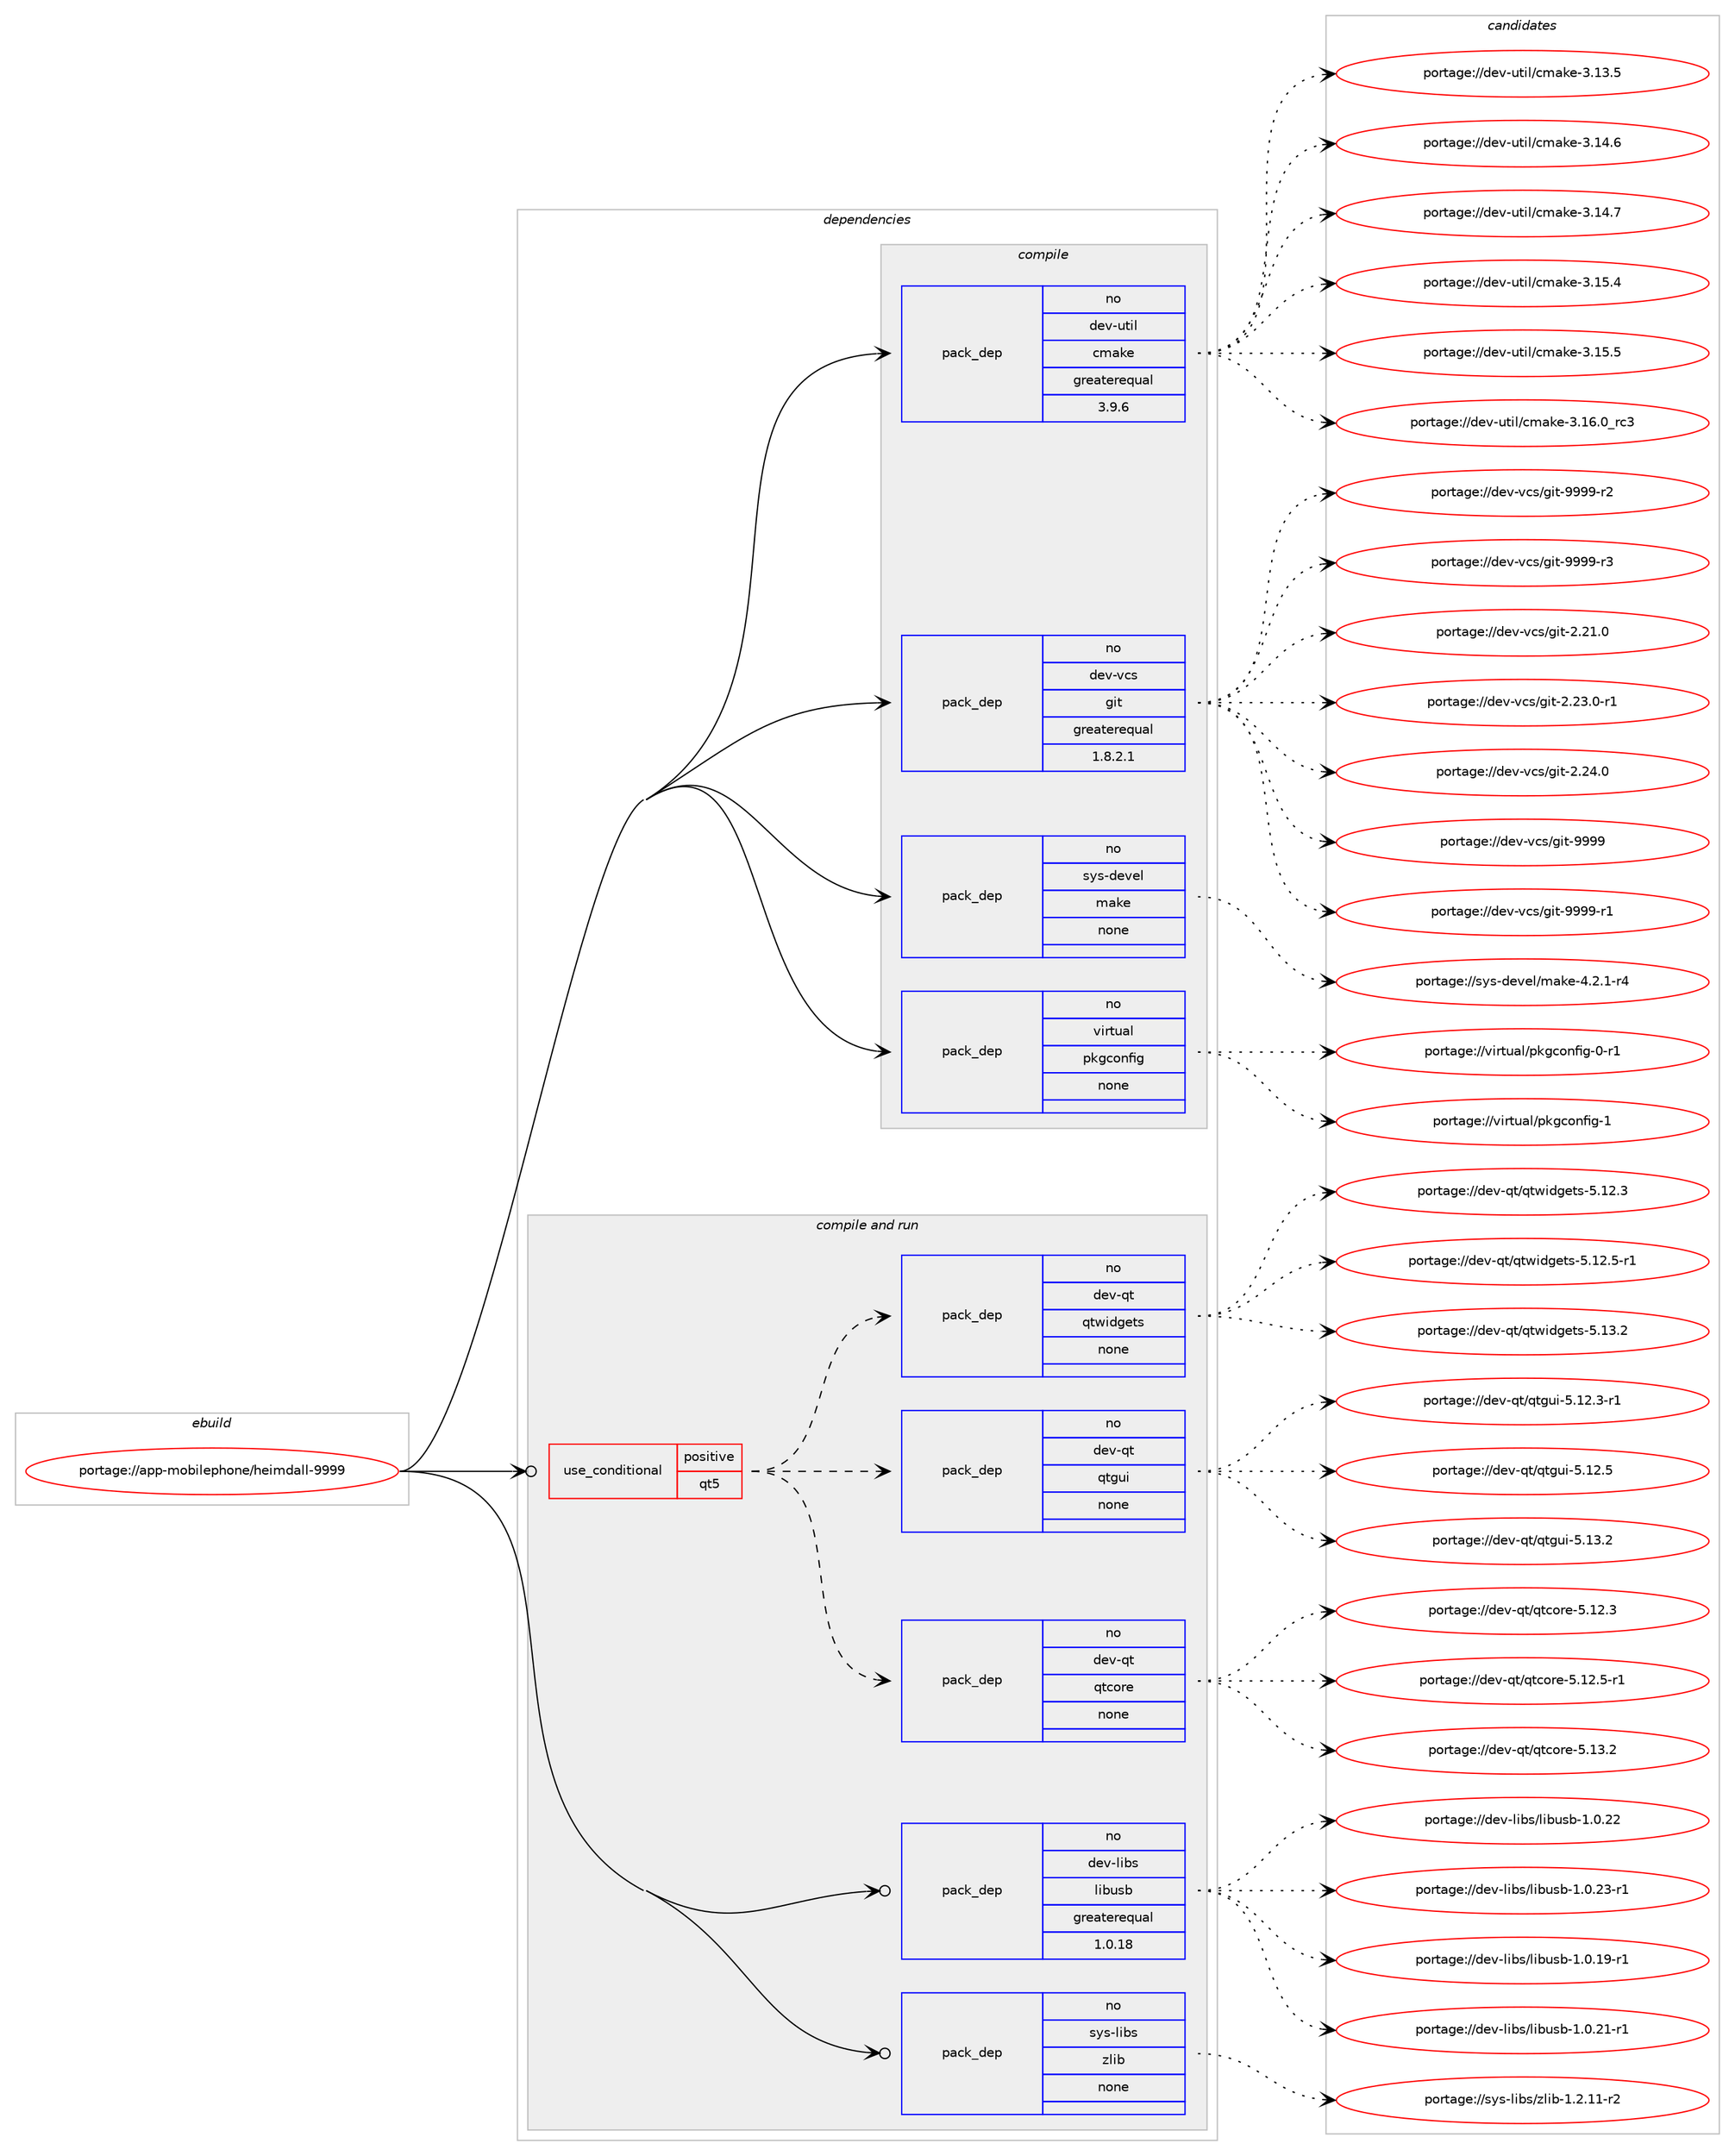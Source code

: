 digraph prolog {

# *************
# Graph options
# *************

newrank=true;
concentrate=true;
compound=true;
graph [rankdir=LR,fontname=Helvetica,fontsize=10,ranksep=1.5];#, ranksep=2.5, nodesep=0.2];
edge  [arrowhead=vee];
node  [fontname=Helvetica,fontsize=10];

# **********
# The ebuild
# **********

subgraph cluster_leftcol {
color=gray;
rank=same;
label=<<i>ebuild</i>>;
id [label="portage://app-mobilephone/heimdall-9999", color=red, width=4, href="../app-mobilephone/heimdall-9999.svg"];
}

# ****************
# The dependencies
# ****************

subgraph cluster_midcol {
color=gray;
label=<<i>dependencies</i>>;
subgraph cluster_compile {
fillcolor="#eeeeee";
style=filled;
label=<<i>compile</i>>;
subgraph pack27107 {
dependency36987 [label=<<TABLE BORDER="0" CELLBORDER="1" CELLSPACING="0" CELLPADDING="4" WIDTH="220"><TR><TD ROWSPAN="6" CELLPADDING="30">pack_dep</TD></TR><TR><TD WIDTH="110">no</TD></TR><TR><TD>dev-util</TD></TR><TR><TD>cmake</TD></TR><TR><TD>greaterequal</TD></TR><TR><TD>3.9.6</TD></TR></TABLE>>, shape=none, color=blue];
}
id:e -> dependency36987:w [weight=20,style="solid",arrowhead="vee"];
subgraph pack27108 {
dependency36988 [label=<<TABLE BORDER="0" CELLBORDER="1" CELLSPACING="0" CELLPADDING="4" WIDTH="220"><TR><TD ROWSPAN="6" CELLPADDING="30">pack_dep</TD></TR><TR><TD WIDTH="110">no</TD></TR><TR><TD>dev-vcs</TD></TR><TR><TD>git</TD></TR><TR><TD>greaterequal</TD></TR><TR><TD>1.8.2.1</TD></TR></TABLE>>, shape=none, color=blue];
}
id:e -> dependency36988:w [weight=20,style="solid",arrowhead="vee"];
subgraph pack27109 {
dependency36989 [label=<<TABLE BORDER="0" CELLBORDER="1" CELLSPACING="0" CELLPADDING="4" WIDTH="220"><TR><TD ROWSPAN="6" CELLPADDING="30">pack_dep</TD></TR><TR><TD WIDTH="110">no</TD></TR><TR><TD>sys-devel</TD></TR><TR><TD>make</TD></TR><TR><TD>none</TD></TR><TR><TD></TD></TR></TABLE>>, shape=none, color=blue];
}
id:e -> dependency36989:w [weight=20,style="solid",arrowhead="vee"];
subgraph pack27110 {
dependency36990 [label=<<TABLE BORDER="0" CELLBORDER="1" CELLSPACING="0" CELLPADDING="4" WIDTH="220"><TR><TD ROWSPAN="6" CELLPADDING="30">pack_dep</TD></TR><TR><TD WIDTH="110">no</TD></TR><TR><TD>virtual</TD></TR><TR><TD>pkgconfig</TD></TR><TR><TD>none</TD></TR><TR><TD></TD></TR></TABLE>>, shape=none, color=blue];
}
id:e -> dependency36990:w [weight=20,style="solid",arrowhead="vee"];
}
subgraph cluster_compileandrun {
fillcolor="#eeeeee";
style=filled;
label=<<i>compile and run</i>>;
subgraph cond9256 {
dependency36991 [label=<<TABLE BORDER="0" CELLBORDER="1" CELLSPACING="0" CELLPADDING="4"><TR><TD ROWSPAN="3" CELLPADDING="10">use_conditional</TD></TR><TR><TD>positive</TD></TR><TR><TD>qt5</TD></TR></TABLE>>, shape=none, color=red];
subgraph pack27111 {
dependency36992 [label=<<TABLE BORDER="0" CELLBORDER="1" CELLSPACING="0" CELLPADDING="4" WIDTH="220"><TR><TD ROWSPAN="6" CELLPADDING="30">pack_dep</TD></TR><TR><TD WIDTH="110">no</TD></TR><TR><TD>dev-qt</TD></TR><TR><TD>qtcore</TD></TR><TR><TD>none</TD></TR><TR><TD></TD></TR></TABLE>>, shape=none, color=blue];
}
dependency36991:e -> dependency36992:w [weight=20,style="dashed",arrowhead="vee"];
subgraph pack27112 {
dependency36993 [label=<<TABLE BORDER="0" CELLBORDER="1" CELLSPACING="0" CELLPADDING="4" WIDTH="220"><TR><TD ROWSPAN="6" CELLPADDING="30">pack_dep</TD></TR><TR><TD WIDTH="110">no</TD></TR><TR><TD>dev-qt</TD></TR><TR><TD>qtgui</TD></TR><TR><TD>none</TD></TR><TR><TD></TD></TR></TABLE>>, shape=none, color=blue];
}
dependency36991:e -> dependency36993:w [weight=20,style="dashed",arrowhead="vee"];
subgraph pack27113 {
dependency36994 [label=<<TABLE BORDER="0" CELLBORDER="1" CELLSPACING="0" CELLPADDING="4" WIDTH="220"><TR><TD ROWSPAN="6" CELLPADDING="30">pack_dep</TD></TR><TR><TD WIDTH="110">no</TD></TR><TR><TD>dev-qt</TD></TR><TR><TD>qtwidgets</TD></TR><TR><TD>none</TD></TR><TR><TD></TD></TR></TABLE>>, shape=none, color=blue];
}
dependency36991:e -> dependency36994:w [weight=20,style="dashed",arrowhead="vee"];
}
id:e -> dependency36991:w [weight=20,style="solid",arrowhead="odotvee"];
subgraph pack27114 {
dependency36995 [label=<<TABLE BORDER="0" CELLBORDER="1" CELLSPACING="0" CELLPADDING="4" WIDTH="220"><TR><TD ROWSPAN="6" CELLPADDING="30">pack_dep</TD></TR><TR><TD WIDTH="110">no</TD></TR><TR><TD>dev-libs</TD></TR><TR><TD>libusb</TD></TR><TR><TD>greaterequal</TD></TR><TR><TD>1.0.18</TD></TR></TABLE>>, shape=none, color=blue];
}
id:e -> dependency36995:w [weight=20,style="solid",arrowhead="odotvee"];
subgraph pack27115 {
dependency36996 [label=<<TABLE BORDER="0" CELLBORDER="1" CELLSPACING="0" CELLPADDING="4" WIDTH="220"><TR><TD ROWSPAN="6" CELLPADDING="30">pack_dep</TD></TR><TR><TD WIDTH="110">no</TD></TR><TR><TD>sys-libs</TD></TR><TR><TD>zlib</TD></TR><TR><TD>none</TD></TR><TR><TD></TD></TR></TABLE>>, shape=none, color=blue];
}
id:e -> dependency36996:w [weight=20,style="solid",arrowhead="odotvee"];
}
subgraph cluster_run {
fillcolor="#eeeeee";
style=filled;
label=<<i>run</i>>;
}
}

# **************
# The candidates
# **************

subgraph cluster_choices {
rank=same;
color=gray;
label=<<i>candidates</i>>;

subgraph choice27107 {
color=black;
nodesep=1;
choiceportage1001011184511711610510847991099710710145514649514653 [label="portage://dev-util/cmake-3.13.5", color=red, width=4,href="../dev-util/cmake-3.13.5.svg"];
choiceportage1001011184511711610510847991099710710145514649524654 [label="portage://dev-util/cmake-3.14.6", color=red, width=4,href="../dev-util/cmake-3.14.6.svg"];
choiceportage1001011184511711610510847991099710710145514649524655 [label="portage://dev-util/cmake-3.14.7", color=red, width=4,href="../dev-util/cmake-3.14.7.svg"];
choiceportage1001011184511711610510847991099710710145514649534652 [label="portage://dev-util/cmake-3.15.4", color=red, width=4,href="../dev-util/cmake-3.15.4.svg"];
choiceportage1001011184511711610510847991099710710145514649534653 [label="portage://dev-util/cmake-3.15.5", color=red, width=4,href="../dev-util/cmake-3.15.5.svg"];
choiceportage1001011184511711610510847991099710710145514649544648951149951 [label="portage://dev-util/cmake-3.16.0_rc3", color=red, width=4,href="../dev-util/cmake-3.16.0_rc3.svg"];
dependency36987:e -> choiceportage1001011184511711610510847991099710710145514649514653:w [style=dotted,weight="100"];
dependency36987:e -> choiceportage1001011184511711610510847991099710710145514649524654:w [style=dotted,weight="100"];
dependency36987:e -> choiceportage1001011184511711610510847991099710710145514649524655:w [style=dotted,weight="100"];
dependency36987:e -> choiceportage1001011184511711610510847991099710710145514649534652:w [style=dotted,weight="100"];
dependency36987:e -> choiceportage1001011184511711610510847991099710710145514649534653:w [style=dotted,weight="100"];
dependency36987:e -> choiceportage1001011184511711610510847991099710710145514649544648951149951:w [style=dotted,weight="100"];
}
subgraph choice27108 {
color=black;
nodesep=1;
choiceportage10010111845118991154710310511645504650494648 [label="portage://dev-vcs/git-2.21.0", color=red, width=4,href="../dev-vcs/git-2.21.0.svg"];
choiceportage100101118451189911547103105116455046505146484511449 [label="portage://dev-vcs/git-2.23.0-r1", color=red, width=4,href="../dev-vcs/git-2.23.0-r1.svg"];
choiceportage10010111845118991154710310511645504650524648 [label="portage://dev-vcs/git-2.24.0", color=red, width=4,href="../dev-vcs/git-2.24.0.svg"];
choiceportage1001011184511899115471031051164557575757 [label="portage://dev-vcs/git-9999", color=red, width=4,href="../dev-vcs/git-9999.svg"];
choiceportage10010111845118991154710310511645575757574511449 [label="portage://dev-vcs/git-9999-r1", color=red, width=4,href="../dev-vcs/git-9999-r1.svg"];
choiceportage10010111845118991154710310511645575757574511450 [label="portage://dev-vcs/git-9999-r2", color=red, width=4,href="../dev-vcs/git-9999-r2.svg"];
choiceportage10010111845118991154710310511645575757574511451 [label="portage://dev-vcs/git-9999-r3", color=red, width=4,href="../dev-vcs/git-9999-r3.svg"];
dependency36988:e -> choiceportage10010111845118991154710310511645504650494648:w [style=dotted,weight="100"];
dependency36988:e -> choiceportage100101118451189911547103105116455046505146484511449:w [style=dotted,weight="100"];
dependency36988:e -> choiceportage10010111845118991154710310511645504650524648:w [style=dotted,weight="100"];
dependency36988:e -> choiceportage1001011184511899115471031051164557575757:w [style=dotted,weight="100"];
dependency36988:e -> choiceportage10010111845118991154710310511645575757574511449:w [style=dotted,weight="100"];
dependency36988:e -> choiceportage10010111845118991154710310511645575757574511450:w [style=dotted,weight="100"];
dependency36988:e -> choiceportage10010111845118991154710310511645575757574511451:w [style=dotted,weight="100"];
}
subgraph choice27109 {
color=black;
nodesep=1;
choiceportage1151211154510010111810110847109971071014552465046494511452 [label="portage://sys-devel/make-4.2.1-r4", color=red, width=4,href="../sys-devel/make-4.2.1-r4.svg"];
dependency36989:e -> choiceportage1151211154510010111810110847109971071014552465046494511452:w [style=dotted,weight="100"];
}
subgraph choice27110 {
color=black;
nodesep=1;
choiceportage11810511411611797108471121071039911111010210510345484511449 [label="portage://virtual/pkgconfig-0-r1", color=red, width=4,href="../virtual/pkgconfig-0-r1.svg"];
choiceportage1181051141161179710847112107103991111101021051034549 [label="portage://virtual/pkgconfig-1", color=red, width=4,href="../virtual/pkgconfig-1.svg"];
dependency36990:e -> choiceportage11810511411611797108471121071039911111010210510345484511449:w [style=dotted,weight="100"];
dependency36990:e -> choiceportage1181051141161179710847112107103991111101021051034549:w [style=dotted,weight="100"];
}
subgraph choice27111 {
color=black;
nodesep=1;
choiceportage10010111845113116471131169911111410145534649504651 [label="portage://dev-qt/qtcore-5.12.3", color=red, width=4,href="../dev-qt/qtcore-5.12.3.svg"];
choiceportage100101118451131164711311699111114101455346495046534511449 [label="portage://dev-qt/qtcore-5.12.5-r1", color=red, width=4,href="../dev-qt/qtcore-5.12.5-r1.svg"];
choiceportage10010111845113116471131169911111410145534649514650 [label="portage://dev-qt/qtcore-5.13.2", color=red, width=4,href="../dev-qt/qtcore-5.13.2.svg"];
dependency36992:e -> choiceportage10010111845113116471131169911111410145534649504651:w [style=dotted,weight="100"];
dependency36992:e -> choiceportage100101118451131164711311699111114101455346495046534511449:w [style=dotted,weight="100"];
dependency36992:e -> choiceportage10010111845113116471131169911111410145534649514650:w [style=dotted,weight="100"];
}
subgraph choice27112 {
color=black;
nodesep=1;
choiceportage1001011184511311647113116103117105455346495046514511449 [label="portage://dev-qt/qtgui-5.12.3-r1", color=red, width=4,href="../dev-qt/qtgui-5.12.3-r1.svg"];
choiceportage100101118451131164711311610311710545534649504653 [label="portage://dev-qt/qtgui-5.12.5", color=red, width=4,href="../dev-qt/qtgui-5.12.5.svg"];
choiceportage100101118451131164711311610311710545534649514650 [label="portage://dev-qt/qtgui-5.13.2", color=red, width=4,href="../dev-qt/qtgui-5.13.2.svg"];
dependency36993:e -> choiceportage1001011184511311647113116103117105455346495046514511449:w [style=dotted,weight="100"];
dependency36993:e -> choiceportage100101118451131164711311610311710545534649504653:w [style=dotted,weight="100"];
dependency36993:e -> choiceportage100101118451131164711311610311710545534649514650:w [style=dotted,weight="100"];
}
subgraph choice27113 {
color=black;
nodesep=1;
choiceportage100101118451131164711311611910510010310111611545534649504651 [label="portage://dev-qt/qtwidgets-5.12.3", color=red, width=4,href="../dev-qt/qtwidgets-5.12.3.svg"];
choiceportage1001011184511311647113116119105100103101116115455346495046534511449 [label="portage://dev-qt/qtwidgets-5.12.5-r1", color=red, width=4,href="../dev-qt/qtwidgets-5.12.5-r1.svg"];
choiceportage100101118451131164711311611910510010310111611545534649514650 [label="portage://dev-qt/qtwidgets-5.13.2", color=red, width=4,href="../dev-qt/qtwidgets-5.13.2.svg"];
dependency36994:e -> choiceportage100101118451131164711311611910510010310111611545534649504651:w [style=dotted,weight="100"];
dependency36994:e -> choiceportage1001011184511311647113116119105100103101116115455346495046534511449:w [style=dotted,weight="100"];
dependency36994:e -> choiceportage100101118451131164711311611910510010310111611545534649514650:w [style=dotted,weight="100"];
}
subgraph choice27114 {
color=black;
nodesep=1;
choiceportage1001011184510810598115471081059811711598454946484649574511449 [label="portage://dev-libs/libusb-1.0.19-r1", color=red, width=4,href="../dev-libs/libusb-1.0.19-r1.svg"];
choiceportage1001011184510810598115471081059811711598454946484650494511449 [label="portage://dev-libs/libusb-1.0.21-r1", color=red, width=4,href="../dev-libs/libusb-1.0.21-r1.svg"];
choiceportage100101118451081059811547108105981171159845494648465050 [label="portage://dev-libs/libusb-1.0.22", color=red, width=4,href="../dev-libs/libusb-1.0.22.svg"];
choiceportage1001011184510810598115471081059811711598454946484650514511449 [label="portage://dev-libs/libusb-1.0.23-r1", color=red, width=4,href="../dev-libs/libusb-1.0.23-r1.svg"];
dependency36995:e -> choiceportage1001011184510810598115471081059811711598454946484649574511449:w [style=dotted,weight="100"];
dependency36995:e -> choiceportage1001011184510810598115471081059811711598454946484650494511449:w [style=dotted,weight="100"];
dependency36995:e -> choiceportage100101118451081059811547108105981171159845494648465050:w [style=dotted,weight="100"];
dependency36995:e -> choiceportage1001011184510810598115471081059811711598454946484650514511449:w [style=dotted,weight="100"];
}
subgraph choice27115 {
color=black;
nodesep=1;
choiceportage11512111545108105981154712210810598454946504649494511450 [label="portage://sys-libs/zlib-1.2.11-r2", color=red, width=4,href="../sys-libs/zlib-1.2.11-r2.svg"];
dependency36996:e -> choiceportage11512111545108105981154712210810598454946504649494511450:w [style=dotted,weight="100"];
}
}

}
